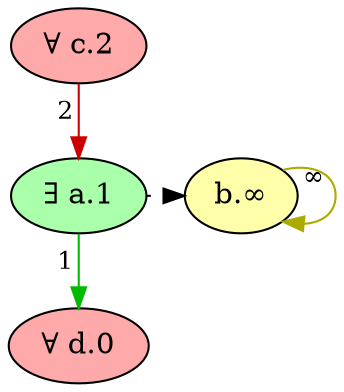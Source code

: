 digraph {
    // Node defaults can be set here if needed
    "d" [style="filled" fillcolor="#FFAAAA" label="∀ d.0" fontsize=14]
    "a" [style="filled" fillcolor="#AAFFAA" label="∃ a.1" fontsize=14]
    "c" [style="filled" fillcolor="#FFAAAA" label="∀ c.2" fontsize=14]
    "b" [style="filled" fillcolor="#FFFFAA" label="b.∞" fontsize=14]
    edge[labeldistance=1.5 fontsize=12]
    "a" -> "b" [color="black" style="dotted" dir="forward" taillabel="" constraint=false]
    "a" -> "d" [color="#00BB00" style="solid" dir="forward" taillabel="1" ]
    "b" -> "b" [color="#AAAA00" style="solid" dir="forward" taillabel="∞" ]
    "c" -> "a" [color="#CC0000" style="solid" dir="forward" taillabel="2" ]
    {rank = max d}
    {rank = min c}
}